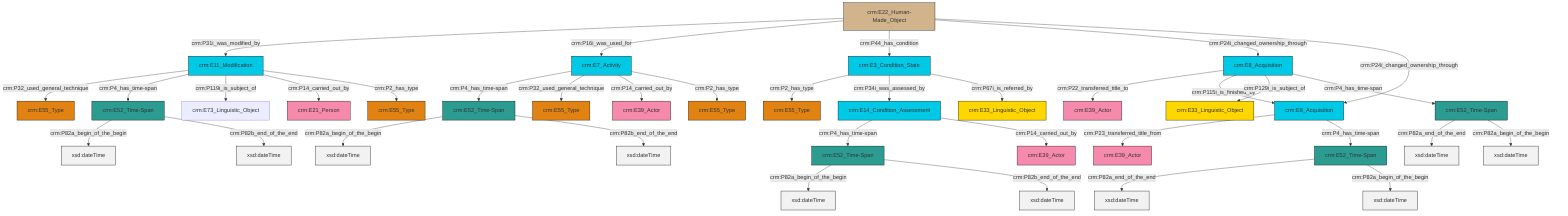 graph TD
classDef Literal fill:#f2f2f2,stroke:#000000;
classDef CRM_Entity fill:#FFFFFF,stroke:#000000;
classDef Temporal_Entity fill:#00C9E6, stroke:#000000;
classDef Type fill:#E18312, stroke:#000000;
classDef Time-Span fill:#2C9C91, stroke:#000000;
classDef Appellation fill:#FFEB7F, stroke:#000000;
classDef Place fill:#008836, stroke:#000000;
classDef Persistent_Item fill:#B266B2, stroke:#000000;
classDef Conceptual_Object fill:#FFD700, stroke:#000000;
classDef Physical_Thing fill:#D2B48C, stroke:#000000;
classDef Actor fill:#f58aad, stroke:#000000;
classDef PC_Classes fill:#4ce600, stroke:#000000;
classDef Multi fill:#cccccc,stroke:#000000;

0["crm:E11_Modification"]:::Temporal_Entity -->|crm:P32_used_general_technique| 1["crm:E55_Type"]:::Type
2["crm:E14_Condition_Assessment"]:::Temporal_Entity -->|crm:P4_has_time-span| 3["crm:E52_Time-Span"]:::Time-Span
4["crm:E7_Activity"]:::Temporal_Entity -->|crm:P4_has_time-span| 5["crm:E52_Time-Span"]:::Time-Span
10["crm:E22_Human-Made_Object"]:::Physical_Thing -->|crm:P31i_was_modified_by| 0["crm:E11_Modification"]:::Temporal_Entity
10["crm:E22_Human-Made_Object"]:::Physical_Thing -->|crm:P16i_was_used_for| 4["crm:E7_Activity"]:::Temporal_Entity
15["crm:E3_Condition_State"]:::Temporal_Entity -->|crm:P2_has_type| 16["crm:E55_Type"]:::Type
10["crm:E22_Human-Made_Object"]:::Physical_Thing -->|crm:P44_has_condition| 15["crm:E3_Condition_State"]:::Temporal_Entity
17["crm:E8_Acquisition"]:::Temporal_Entity -->|crm:P22_transferred_title_to| 18["crm:E39_Actor"]:::Actor
19["crm:E52_Time-Span"]:::Time-Span -->|crm:P82a_end_of_the_end| 20[xsd:dateTime]:::Literal
23["crm:E52_Time-Span"]:::Time-Span -->|crm:P82a_begin_of_the_begin| 24[xsd:dateTime]:::Literal
13["crm:E8_Acquisition"]:::Temporal_Entity -->|crm:P23_transferred_title_from| 28["crm:E39_Actor"]:::Actor
0["crm:E11_Modification"]:::Temporal_Entity -->|crm:P4_has_time-span| 23["crm:E52_Time-Span"]:::Time-Span
2["crm:E14_Condition_Assessment"]:::Temporal_Entity -->|crm:P14_carried_out_by| 31["crm:E39_Actor"]:::Actor
10["crm:E22_Human-Made_Object"]:::Physical_Thing -->|crm:P24i_changed_ownership_through| 17["crm:E8_Acquisition"]:::Temporal_Entity
23["crm:E52_Time-Span"]:::Time-Span -->|crm:P82b_end_of_the_end| 34[xsd:dateTime]:::Literal
37["crm:E52_Time-Span"]:::Time-Span -->|crm:P82a_end_of_the_end| 38[xsd:dateTime]:::Literal
15["crm:E3_Condition_State"]:::Temporal_Entity -->|crm:P34i_was_assessed_by| 2["crm:E14_Condition_Assessment"]:::Temporal_Entity
17["crm:E8_Acquisition"]:::Temporal_Entity -->|crm:P115i_is_finished_by| 13["crm:E8_Acquisition"]:::Temporal_Entity
4["crm:E7_Activity"]:::Temporal_Entity -->|crm:P32_used_general_technique| 7["crm:E55_Type"]:::Type
15["crm:E3_Condition_State"]:::Temporal_Entity -->|crm:P67i_is_referred_by| 11["crm:E33_Linguistic_Object"]:::Conceptual_Object
5["crm:E52_Time-Span"]:::Time-Span -->|crm:P82a_begin_of_the_begin| 44[xsd:dateTime]:::Literal
0["crm:E11_Modification"]:::Temporal_Entity -->|crm:P119i_is_subject_of| 45["crm:E73_Linguistic_Object"]:::Default
0["crm:E11_Modification"]:::Temporal_Entity -->|crm:P14_carried_out_by| 25["crm:E21_Person"]:::Actor
17["crm:E8_Acquisition"]:::Temporal_Entity -->|crm:P129i_is_subject_of| 48["crm:E33_Linguistic_Object"]:::Conceptual_Object
4["crm:E7_Activity"]:::Temporal_Entity -->|crm:P14_carried_out_by| 21["crm:E39_Actor"]:::Actor
4["crm:E7_Activity"]:::Temporal_Entity -->|crm:P2_has_type| 29["crm:E55_Type"]:::Type
37["crm:E52_Time-Span"]:::Time-Span -->|crm:P82a_begin_of_the_begin| 53[xsd:dateTime]:::Literal
13["crm:E8_Acquisition"]:::Temporal_Entity -->|crm:P4_has_time-span| 19["crm:E52_Time-Span"]:::Time-Span
10["crm:E22_Human-Made_Object"]:::Physical_Thing -->|crm:P24i_changed_ownership_through| 13["crm:E8_Acquisition"]:::Temporal_Entity
19["crm:E52_Time-Span"]:::Time-Span -->|crm:P82a_begin_of_the_begin| 54[xsd:dateTime]:::Literal
5["crm:E52_Time-Span"]:::Time-Span -->|crm:P82b_end_of_the_end| 55[xsd:dateTime]:::Literal
17["crm:E8_Acquisition"]:::Temporal_Entity -->|crm:P4_has_time-span| 37["crm:E52_Time-Span"]:::Time-Span
3["crm:E52_Time-Span"]:::Time-Span -->|crm:P82a_begin_of_the_begin| 57[xsd:dateTime]:::Literal
3["crm:E52_Time-Span"]:::Time-Span -->|crm:P82b_end_of_the_end| 58[xsd:dateTime]:::Literal
0["crm:E11_Modification"]:::Temporal_Entity -->|crm:P2_has_type| 32["crm:E55_Type"]:::Type